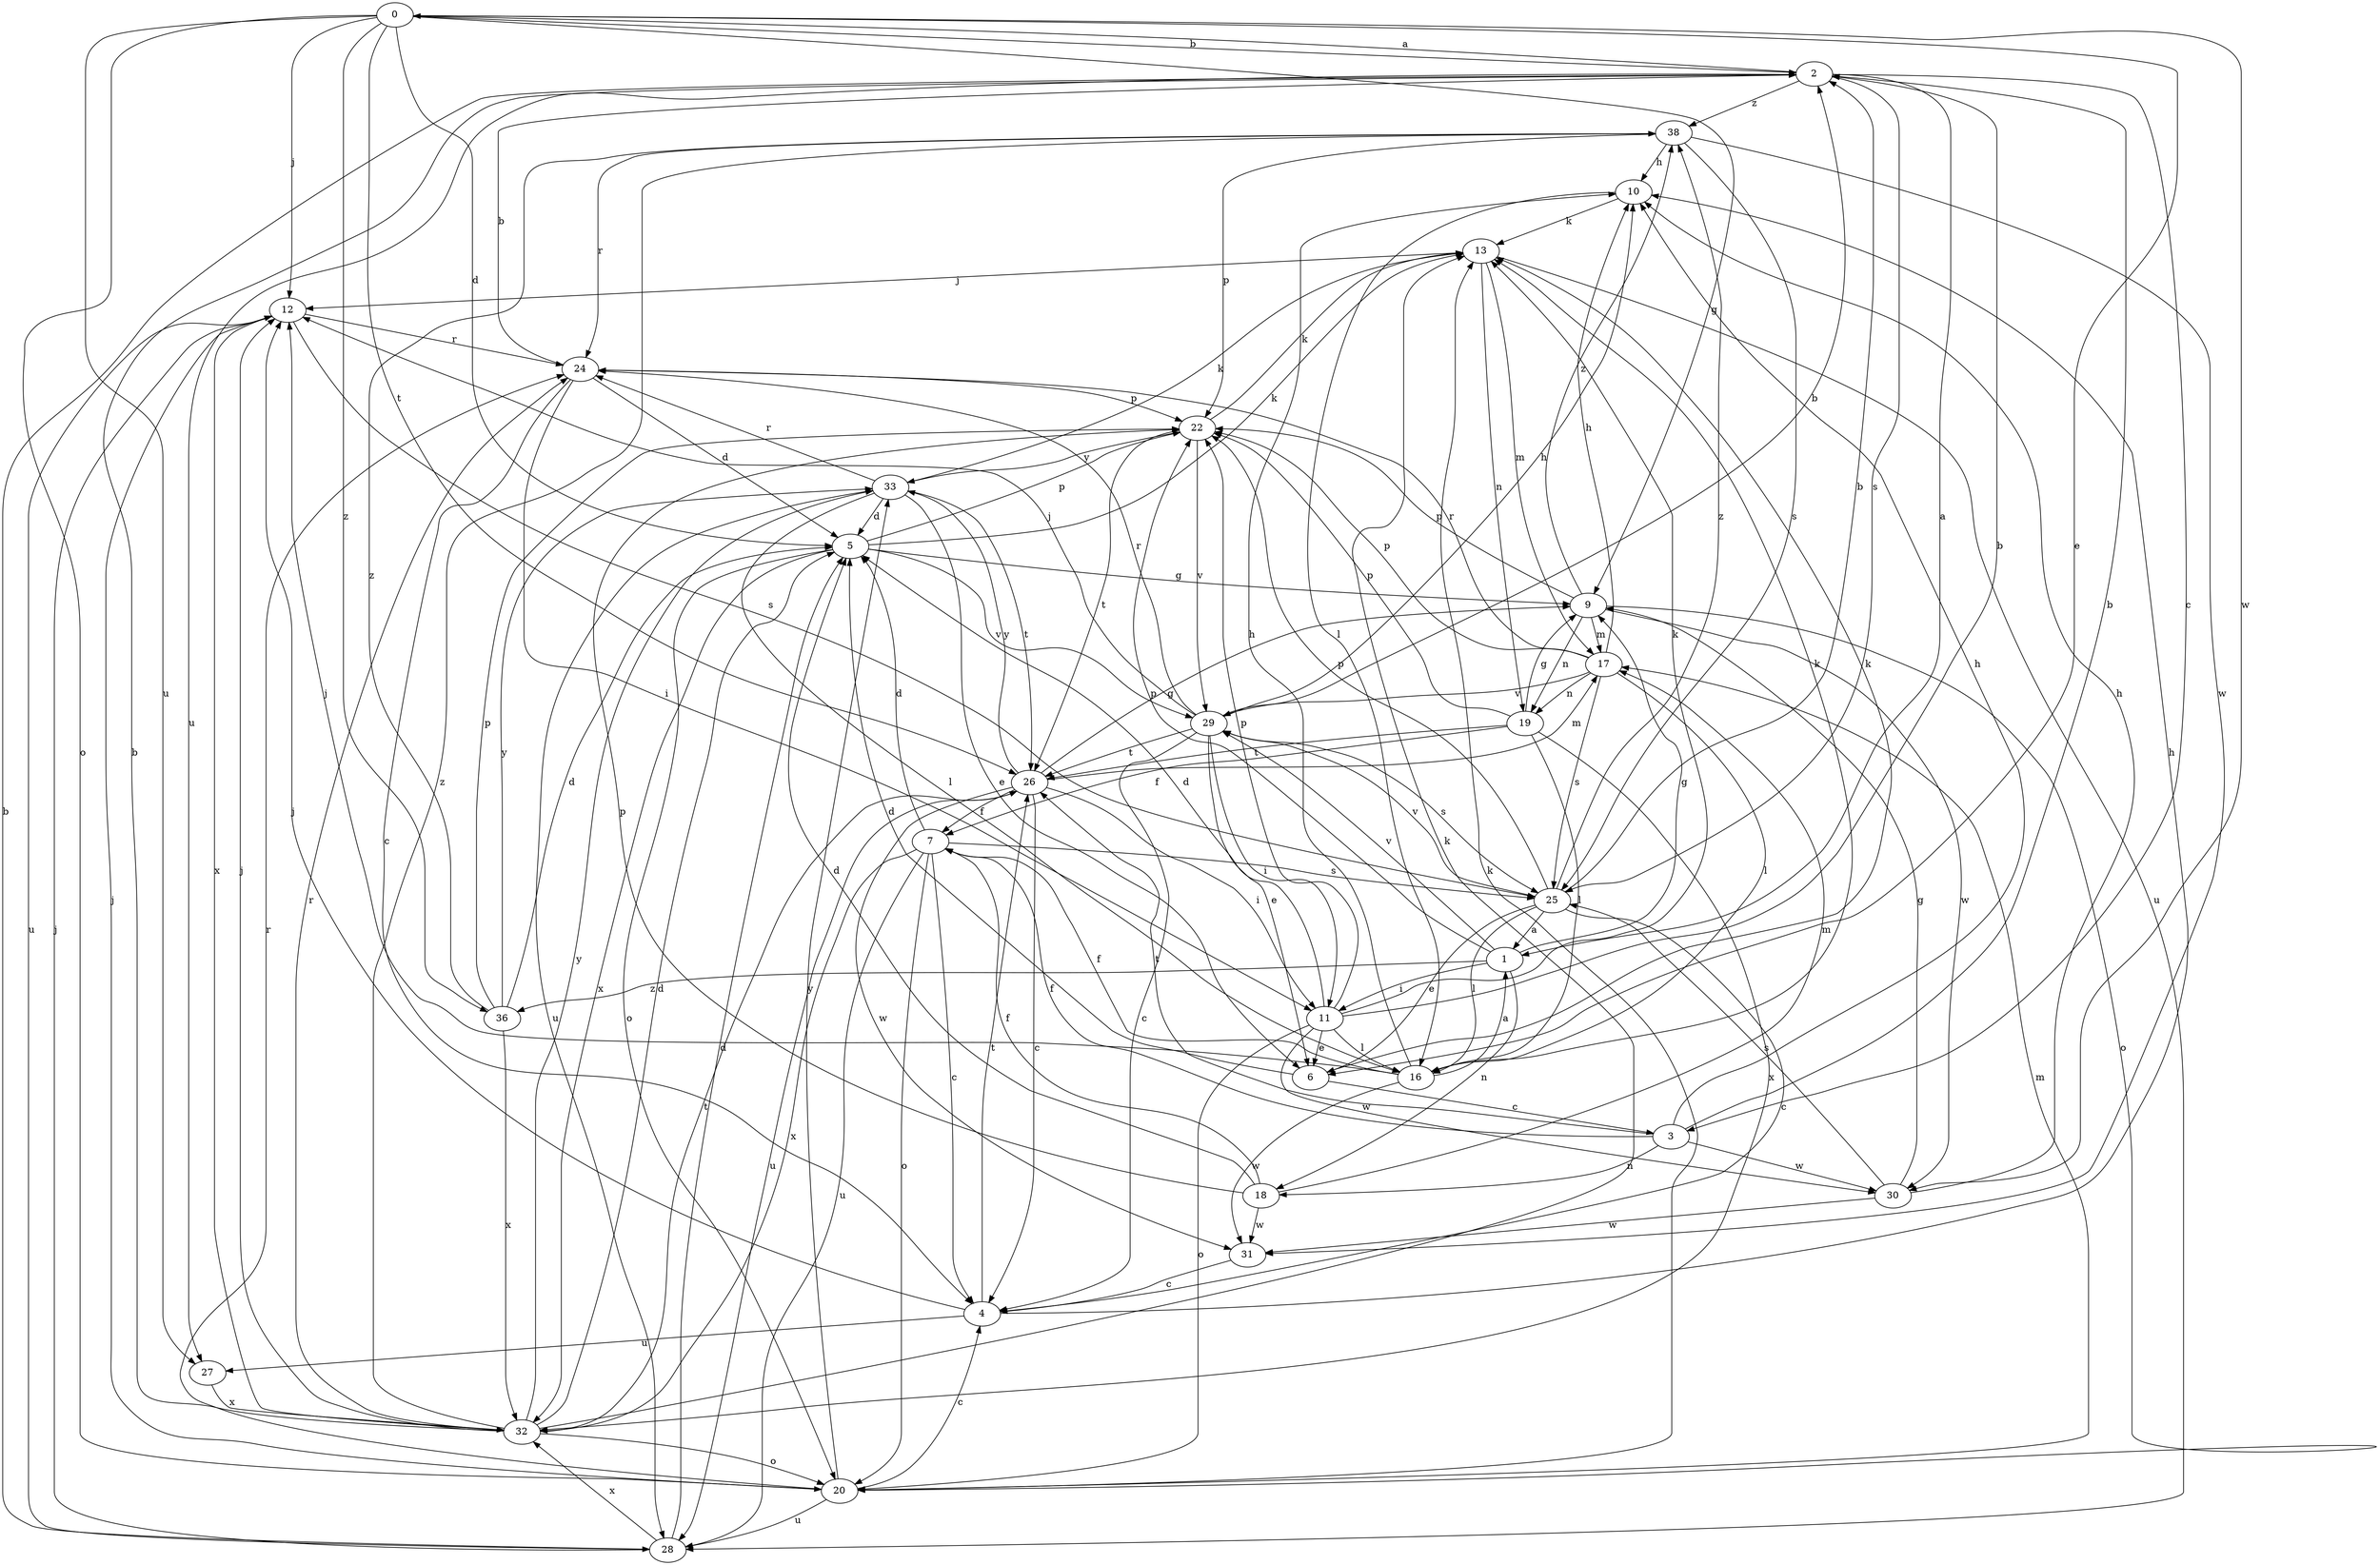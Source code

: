 strict digraph  {
0;
1;
2;
3;
4;
5;
6;
7;
9;
10;
11;
12;
13;
16;
17;
18;
19;
20;
22;
24;
25;
26;
27;
28;
29;
30;
31;
32;
33;
36;
38;
0 -> 2  [label=b];
0 -> 5  [label=d];
0 -> 6  [label=e];
0 -> 9  [label=g];
0 -> 12  [label=j];
0 -> 20  [label=o];
0 -> 26  [label=t];
0 -> 27  [label=u];
0 -> 30  [label=w];
0 -> 36  [label=z];
1 -> 9  [label=g];
1 -> 11  [label=i];
1 -> 18  [label=n];
1 -> 22  [label=p];
1 -> 29  [label=v];
1 -> 36  [label=z];
2 -> 0  [label=a];
2 -> 1  [label=a];
2 -> 3  [label=c];
2 -> 25  [label=s];
2 -> 27  [label=u];
2 -> 38  [label=z];
3 -> 2  [label=b];
3 -> 7  [label=f];
3 -> 10  [label=h];
3 -> 18  [label=n];
3 -> 26  [label=t];
3 -> 30  [label=w];
4 -> 10  [label=h];
4 -> 12  [label=j];
4 -> 26  [label=t];
4 -> 27  [label=u];
5 -> 9  [label=g];
5 -> 13  [label=k];
5 -> 20  [label=o];
5 -> 22  [label=p];
5 -> 29  [label=v];
5 -> 32  [label=x];
6 -> 3  [label=c];
6 -> 5  [label=d];
6 -> 13  [label=k];
7 -> 4  [label=c];
7 -> 5  [label=d];
7 -> 20  [label=o];
7 -> 25  [label=s];
7 -> 28  [label=u];
7 -> 32  [label=x];
9 -> 17  [label=m];
9 -> 19  [label=n];
9 -> 20  [label=o];
9 -> 22  [label=p];
9 -> 30  [label=w];
9 -> 38  [label=z];
10 -> 13  [label=k];
10 -> 16  [label=l];
11 -> 2  [label=b];
11 -> 5  [label=d];
11 -> 6  [label=e];
11 -> 13  [label=k];
11 -> 16  [label=l];
11 -> 20  [label=o];
11 -> 22  [label=p];
11 -> 30  [label=w];
12 -> 24  [label=r];
12 -> 25  [label=s];
12 -> 28  [label=u];
12 -> 32  [label=x];
13 -> 12  [label=j];
13 -> 17  [label=m];
13 -> 19  [label=n];
13 -> 28  [label=u];
16 -> 1  [label=a];
16 -> 7  [label=f];
16 -> 10  [label=h];
16 -> 12  [label=j];
16 -> 13  [label=k];
16 -> 31  [label=w];
17 -> 10  [label=h];
17 -> 16  [label=l];
17 -> 19  [label=n];
17 -> 22  [label=p];
17 -> 24  [label=r];
17 -> 25  [label=s];
17 -> 29  [label=v];
18 -> 5  [label=d];
18 -> 7  [label=f];
18 -> 17  [label=m];
18 -> 22  [label=p];
18 -> 31  [label=w];
19 -> 7  [label=f];
19 -> 9  [label=g];
19 -> 16  [label=l];
19 -> 22  [label=p];
19 -> 26  [label=t];
19 -> 32  [label=x];
20 -> 4  [label=c];
20 -> 12  [label=j];
20 -> 13  [label=k];
20 -> 17  [label=m];
20 -> 24  [label=r];
20 -> 28  [label=u];
20 -> 33  [label=y];
22 -> 13  [label=k];
22 -> 26  [label=t];
22 -> 29  [label=v];
22 -> 33  [label=y];
24 -> 2  [label=b];
24 -> 4  [label=c];
24 -> 5  [label=d];
24 -> 11  [label=i];
24 -> 22  [label=p];
25 -> 1  [label=a];
25 -> 2  [label=b];
25 -> 4  [label=c];
25 -> 6  [label=e];
25 -> 16  [label=l];
25 -> 22  [label=p];
25 -> 29  [label=v];
25 -> 38  [label=z];
26 -> 4  [label=c];
26 -> 7  [label=f];
26 -> 9  [label=g];
26 -> 11  [label=i];
26 -> 17  [label=m];
26 -> 28  [label=u];
26 -> 31  [label=w];
26 -> 33  [label=y];
27 -> 32  [label=x];
28 -> 2  [label=b];
28 -> 5  [label=d];
28 -> 12  [label=j];
28 -> 32  [label=x];
29 -> 2  [label=b];
29 -> 4  [label=c];
29 -> 6  [label=e];
29 -> 10  [label=h];
29 -> 11  [label=i];
29 -> 12  [label=j];
29 -> 24  [label=r];
29 -> 25  [label=s];
29 -> 26  [label=t];
30 -> 9  [label=g];
30 -> 10  [label=h];
30 -> 25  [label=s];
30 -> 31  [label=w];
31 -> 4  [label=c];
32 -> 2  [label=b];
32 -> 5  [label=d];
32 -> 12  [label=j];
32 -> 13  [label=k];
32 -> 20  [label=o];
32 -> 24  [label=r];
32 -> 26  [label=t];
32 -> 33  [label=y];
32 -> 38  [label=z];
33 -> 5  [label=d];
33 -> 6  [label=e];
33 -> 13  [label=k];
33 -> 16  [label=l];
33 -> 24  [label=r];
33 -> 26  [label=t];
33 -> 28  [label=u];
36 -> 5  [label=d];
36 -> 22  [label=p];
36 -> 32  [label=x];
36 -> 33  [label=y];
36 -> 38  [label=z];
38 -> 10  [label=h];
38 -> 22  [label=p];
38 -> 24  [label=r];
38 -> 25  [label=s];
38 -> 31  [label=w];
}
